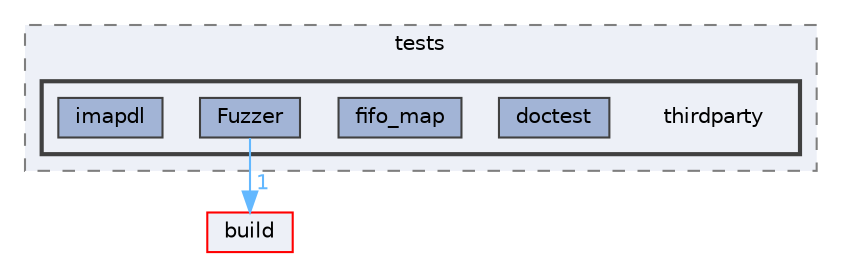 digraph "C:/Dev/ezRPC/RPC/json/tests/thirdparty"
{
 // LATEX_PDF_SIZE
  bgcolor="transparent";
  edge [fontname=Helvetica,fontsize=10,labelfontname=Helvetica,labelfontsize=10];
  node [fontname=Helvetica,fontsize=10,shape=box,height=0.2,width=0.4];
  compound=true
  subgraph clusterdir_94a6021d968e647ec33e11cb06f6ba9c {
    graph [ bgcolor="#edf0f7", pencolor="grey50", label="tests", fontname=Helvetica,fontsize=10 style="filled,dashed", URL="dir_94a6021d968e647ec33e11cb06f6ba9c.html",tooltip=""]
  subgraph clusterdir_691d8073098d1be90e3fd6f382369506 {
    graph [ bgcolor="#edf0f7", pencolor="grey25", label="", fontname=Helvetica,fontsize=10 style="filled,bold", URL="dir_691d8073098d1be90e3fd6f382369506.html",tooltip=""]
    dir_691d8073098d1be90e3fd6f382369506 [shape=plaintext, label="thirdparty"];
  dir_cbd17e0f4d53f76bd537ee7a23120755 [label="doctest", fillcolor="#a2b4d6", color="grey25", style="filled", URL="dir_cbd17e0f4d53f76bd537ee7a23120755.html",tooltip=""];
  dir_270fea281ab24aa60e2c56ef1cc892b2 [label="fifo_map", fillcolor="#a2b4d6", color="grey25", style="filled", URL="dir_270fea281ab24aa60e2c56ef1cc892b2.html",tooltip=""];
  dir_3b39350c6d8c8892dc81c9b5f9029ea0 [label="Fuzzer", fillcolor="#a2b4d6", color="grey25", style="filled", URL="dir_3b39350c6d8c8892dc81c9b5f9029ea0.html",tooltip=""];
  dir_38e65d76d99304d256d4562696c3c6c6 [label="imapdl", fillcolor="#a2b4d6", color="grey25", style="filled", URL="dir_38e65d76d99304d256d4562696c3c6c6.html",tooltip=""];
  }
  }
  dir_4fef79e7177ba769987a8da36c892c5f [label="build", fillcolor="#edf0f7", color="red", style="filled", URL="dir_4fef79e7177ba769987a8da36c892c5f.html",tooltip=""];
  dir_3b39350c6d8c8892dc81c9b5f9029ea0->dir_4fef79e7177ba769987a8da36c892c5f [headlabel="1", labeldistance=1.5 headhref="dir_000044_000010.html" href="dir_000044_000010.html" color="steelblue1" fontcolor="steelblue1"];
}

